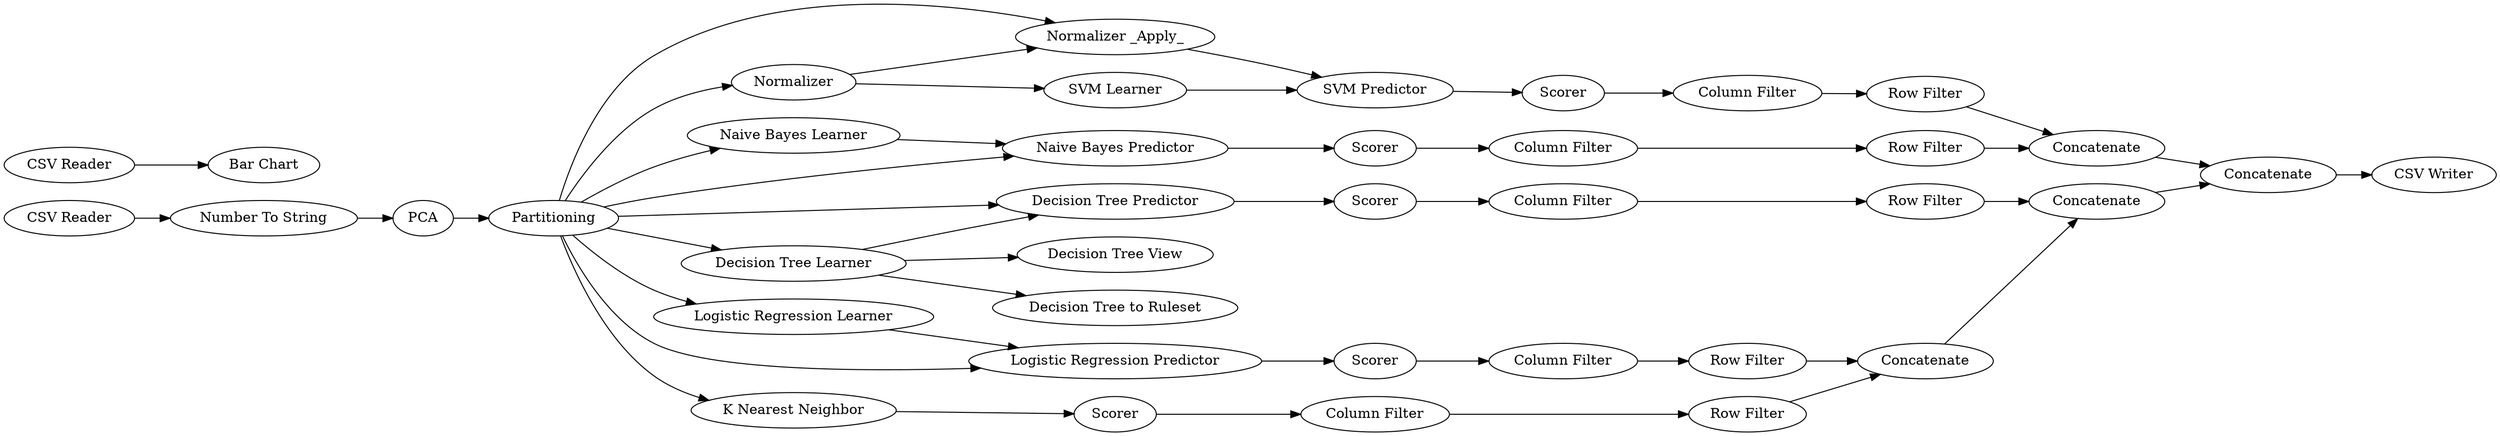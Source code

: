 digraph {
	"-530192439889729466_3" [label=Normalizer]
	"-530192439889729466_44" [label="CSV Reader"]
	"-530192439889729466_23" [label="Decision Tree Predictor"]
	"-530192439889729466_13" [label="Naive Bayes Learner"]
	"-530192439889729466_35" [label="Row Filter"]
	"-530192439889729466_18" [label="Logistic Regression Learner"]
	"-530192439889729466_22" [label="Decision Tree View"]
	"-530192439889729466_43" [label="CSV Writer"]
	"-530192439889729466_21" [label="Decision Tree Learner"]
	"-530192439889729466_25" [label=Scorer]
	"-530192439889729466_38" [label=Concatenate]
	"-530192439889729466_29" [label="Column Filter"]
	"-530192439889729466_40" [label=Concatenate]
	"-530192439889729466_41" [label=Concatenate]
	"-530192439889729466_32" [label="Column Filter"]
	"-530192439889729466_42" [label="Bar Chart"]
	"-530192439889729466_7" [label="Normalizer _Apply_"]
	"-530192439889729466_10" [label=Scorer]
	"-530192439889729466_19" [label="Logistic Regression Predictor"]
	"-530192439889729466_36" [label="Column Filter"]
	"-530192439889729466_24" [label="Decision Tree to Ruleset"]
	"-530192439889729466_12" [label="Number To String"]
	"-530192439889729466_37" [label="Row Filter"]
	"-530192439889729466_9" [label="SVM Predictor"]
	"-530192439889729466_1" [label="CSV Reader"]
	"-530192439889729466_14" [label="Naive Bayes Predictor"]
	"-530192439889729466_34" [label="Column Filter"]
	"-530192439889729466_17" [label=Scorer]
	"-530192439889729466_15" [label=Scorer]
	"-530192439889729466_6" [label=Partitioning]
	"-530192439889729466_33" [label="Row Filter"]
	"-530192439889729466_26" [label="Column Filter"]
	"-530192439889729466_8" [label="SVM Learner"]
	"-530192439889729466_31" [label="Row Filter"]
	"-530192439889729466_16" [label="K Nearest Neighbor"]
	"-530192439889729466_39" [label=Concatenate]
	"-530192439889729466_20" [label=Scorer]
	"-530192439889729466_30" [label="Row Filter"]
	"-530192439889729466_11" [label=PCA]
	"-530192439889729466_16" -> "-530192439889729466_17"
	"-530192439889729466_6" -> "-530192439889729466_23"
	"-530192439889729466_25" -> "-530192439889729466_36"
	"-530192439889729466_34" -> "-530192439889729466_35"
	"-530192439889729466_29" -> "-530192439889729466_30"
	"-530192439889729466_6" -> "-530192439889729466_18"
	"-530192439889729466_17" -> "-530192439889729466_32"
	"-530192439889729466_21" -> "-530192439889729466_22"
	"-530192439889729466_1" -> "-530192439889729466_12"
	"-530192439889729466_11" -> "-530192439889729466_6"
	"-530192439889729466_14" -> "-530192439889729466_15"
	"-530192439889729466_21" -> "-530192439889729466_24"
	"-530192439889729466_7" -> "-530192439889729466_9"
	"-530192439889729466_6" -> "-530192439889729466_21"
	"-530192439889729466_3" -> "-530192439889729466_7"
	"-530192439889729466_12" -> "-530192439889729466_11"
	"-530192439889729466_6" -> "-530192439889729466_16"
	"-530192439889729466_41" -> "-530192439889729466_43"
	"-530192439889729466_19" -> "-530192439889729466_20"
	"-530192439889729466_6" -> "-530192439889729466_7"
	"-530192439889729466_44" -> "-530192439889729466_42"
	"-530192439889729466_18" -> "-530192439889729466_19"
	"-530192439889729466_36" -> "-530192439889729466_37"
	"-530192439889729466_31" -> "-530192439889729466_38"
	"-530192439889729466_6" -> "-530192439889729466_3"
	"-530192439889729466_35" -> "-530192439889729466_39"
	"-530192439889729466_13" -> "-530192439889729466_14"
	"-530192439889729466_10" -> "-530192439889729466_26"
	"-530192439889729466_8" -> "-530192439889729466_9"
	"-530192439889729466_39" -> "-530192439889729466_40"
	"-530192439889729466_6" -> "-530192439889729466_19"
	"-530192439889729466_37" -> "-530192439889729466_40"
	"-530192439889729466_23" -> "-530192439889729466_25"
	"-530192439889729466_6" -> "-530192439889729466_13"
	"-530192439889729466_26" -> "-530192439889729466_31"
	"-530192439889729466_20" -> "-530192439889729466_34"
	"-530192439889729466_38" -> "-530192439889729466_41"
	"-530192439889729466_21" -> "-530192439889729466_23"
	"-530192439889729466_6" -> "-530192439889729466_14"
	"-530192439889729466_33" -> "-530192439889729466_39"
	"-530192439889729466_30" -> "-530192439889729466_38"
	"-530192439889729466_32" -> "-530192439889729466_33"
	"-530192439889729466_3" -> "-530192439889729466_8"
	"-530192439889729466_9" -> "-530192439889729466_10"
	"-530192439889729466_15" -> "-530192439889729466_29"
	"-530192439889729466_40" -> "-530192439889729466_41"
	rankdir=LR
}
